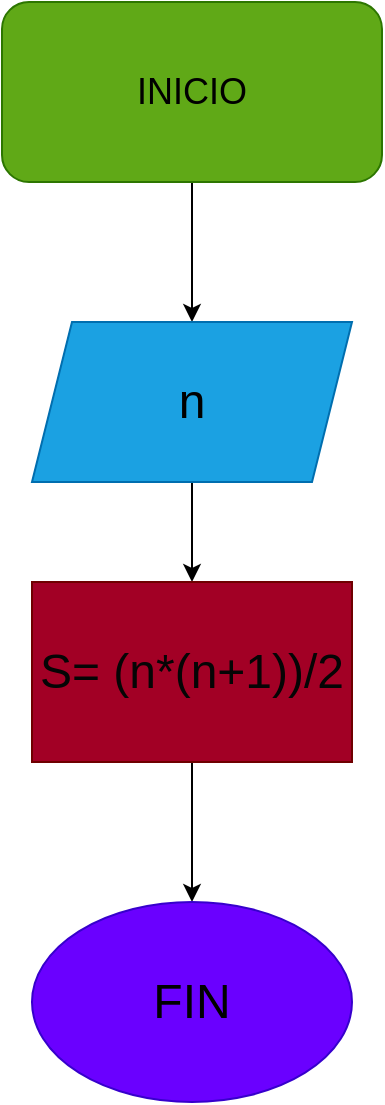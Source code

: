 <mxfile>
    <diagram id="5wHf3iEQAlhbQdnw18P9" name="Página-1">
        <mxGraphModel dx="532" dy="461" grid="1" gridSize="10" guides="1" tooltips="1" connect="1" arrows="1" fold="1" page="1" pageScale="1" pageWidth="827" pageHeight="1169" math="0" shadow="0">
            <root>
                <mxCell id="0"/>
                <mxCell id="1" parent="0"/>
                <mxCell id="5" style="edgeStyle=none;html=1;" edge="1" parent="1" source="2" target="4">
                    <mxGeometry relative="1" as="geometry"/>
                </mxCell>
                <mxCell id="2" value="&lt;font color=&quot;#000000&quot; style=&quot;font-size: 18px;&quot;&gt;INICIO&lt;/font&gt;" style="rounded=1;whiteSpace=wrap;html=1;fillColor=#60a917;fontColor=#ffffff;strokeColor=#2D7600;" vertex="1" parent="1">
                    <mxGeometry x="230" y="30" width="190" height="90" as="geometry"/>
                </mxCell>
                <mxCell id="7" value="" style="edgeStyle=none;html=1;fontSize=14;" edge="1" parent="1" source="4" target="6">
                    <mxGeometry relative="1" as="geometry"/>
                </mxCell>
                <mxCell id="4" value="&lt;font color=&quot;#000000&quot; style=&quot;font-size: 24px;&quot;&gt;n&lt;/font&gt;" style="shape=parallelogram;perimeter=parallelogramPerimeter;whiteSpace=wrap;html=1;fixedSize=1;fillColor=#1ba1e2;fontColor=#ffffff;strokeColor=#006EAF;" vertex="1" parent="1">
                    <mxGeometry x="245" y="190" width="160" height="80" as="geometry"/>
                </mxCell>
                <mxCell id="9" style="edgeStyle=none;html=1;entryX=0.5;entryY=0;entryDx=0;entryDy=0;fontSize=24;" edge="1" parent="1" source="6" target="8">
                    <mxGeometry relative="1" as="geometry"/>
                </mxCell>
                <mxCell id="6" value="&lt;font color=&quot;#050505&quot; style=&quot;font-size: 24px;&quot;&gt;S= (n*(n+1))/2&lt;/font&gt;" style="whiteSpace=wrap;html=1;fillColor=#a20025;fontColor=#ffffff;strokeColor=#6F0000;" vertex="1" parent="1">
                    <mxGeometry x="245" y="320" width="160" height="90" as="geometry"/>
                </mxCell>
                <mxCell id="8" value="&lt;font color=&quot;#000000&quot;&gt;FIN&lt;/font&gt;" style="ellipse;whiteSpace=wrap;html=1;fontSize=24;fillColor=#6a00ff;fontColor=#ffffff;strokeColor=#3700CC;" vertex="1" parent="1">
                    <mxGeometry x="245" y="480" width="160" height="100" as="geometry"/>
                </mxCell>
            </root>
        </mxGraphModel>
    </diagram>
</mxfile>